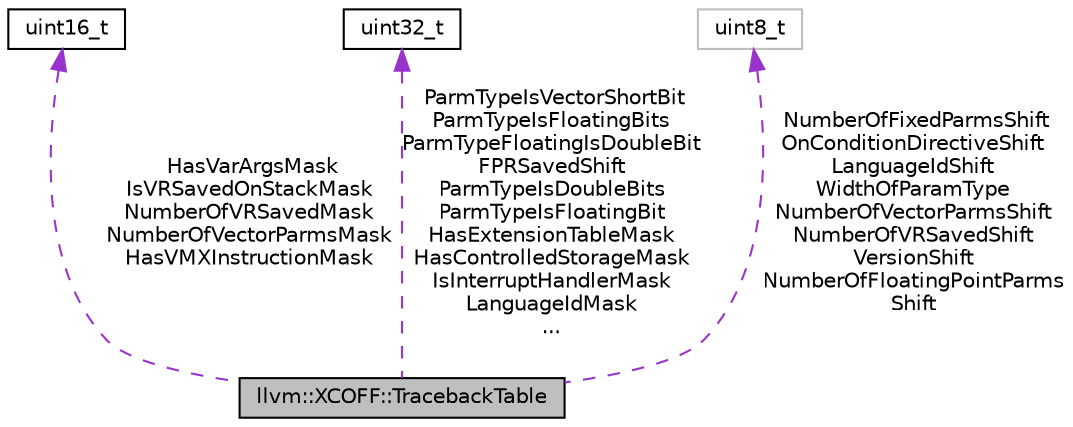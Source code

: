 digraph "llvm::XCOFF::TracebackTable"
{
 // LATEX_PDF_SIZE
  bgcolor="transparent";
  edge [fontname="Helvetica",fontsize="10",labelfontname="Helvetica",labelfontsize="10"];
  node [fontname="Helvetica",fontsize="10",shape=record];
  Node1 [label="llvm::XCOFF::TracebackTable",height=0.2,width=0.4,color="black", fillcolor="grey75", style="filled", fontcolor="black",tooltip=" "];
  Node2 -> Node1 [dir="back",color="darkorchid3",fontsize="10",style="dashed",label=" HasVarArgsMask\nIsVRSavedOnStackMask\nNumberOfVRSavedMask\nNumberOfVectorParmsMask\nHasVMXInstructionMask" ,fontname="Helvetica"];
  Node2 [label="uint16_t",height=0.2,width=0.4,color="black",URL="$classuint16__t.html",tooltip=" "];
  Node3 -> Node1 [dir="back",color="darkorchid3",fontsize="10",style="dashed",label=" ParmTypeIsVectorShortBit\nParmTypeIsFloatingBits\nParmTypeFloatingIsDoubleBit\nFPRSavedShift\nParmTypeIsDoubleBits\nParmTypeIsFloatingBit\nHasExtensionTableMask\nHasControlledStorageMask\nIsInterruptHandlerMask\nLanguageIdMask\n..." ,fontname="Helvetica"];
  Node3 [label="uint32_t",height=0.2,width=0.4,color="black",URL="$classuint32__t.html",tooltip=" "];
  Node4 -> Node1 [dir="back",color="darkorchid3",fontsize="10",style="dashed",label=" NumberOfFixedParmsShift\nOnConditionDirectiveShift\nLanguageIdShift\nWidthOfParamType\nNumberOfVectorParmsShift\nNumberOfVRSavedShift\nVersionShift\nNumberOfFloatingPointParms\lShift" ,fontname="Helvetica"];
  Node4 [label="uint8_t",height=0.2,width=0.4,color="grey75",tooltip=" "];
}
